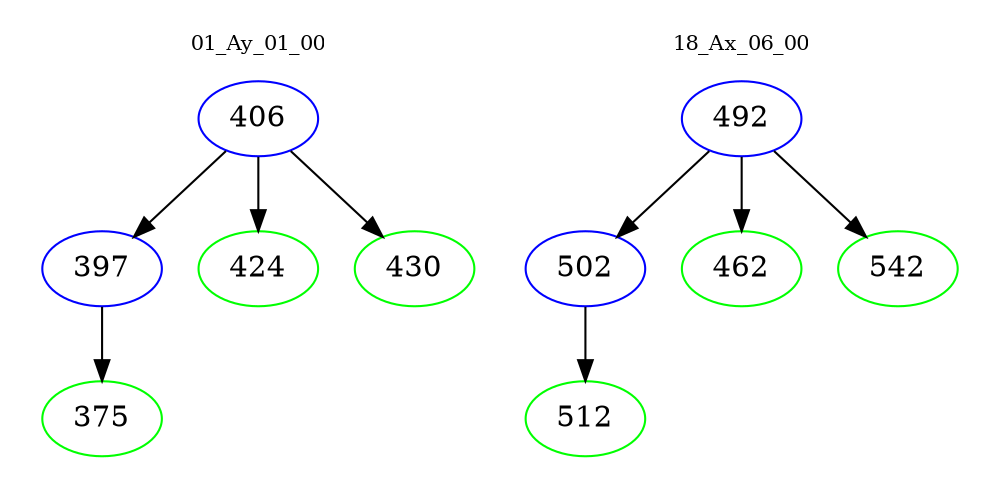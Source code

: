 digraph{
subgraph cluster_0 {
color = white
label = "01_Ay_01_00";
fontsize=10;
T0_406 [label="406", color="blue"]
T0_406 -> T0_397 [color="black"]
T0_397 [label="397", color="blue"]
T0_397 -> T0_375 [color="black"]
T0_375 [label="375", color="green"]
T0_406 -> T0_424 [color="black"]
T0_424 [label="424", color="green"]
T0_406 -> T0_430 [color="black"]
T0_430 [label="430", color="green"]
}
subgraph cluster_1 {
color = white
label = "18_Ax_06_00";
fontsize=10;
T1_492 [label="492", color="blue"]
T1_492 -> T1_502 [color="black"]
T1_502 [label="502", color="blue"]
T1_502 -> T1_512 [color="black"]
T1_512 [label="512", color="green"]
T1_492 -> T1_462 [color="black"]
T1_462 [label="462", color="green"]
T1_492 -> T1_542 [color="black"]
T1_542 [label="542", color="green"]
}
}
